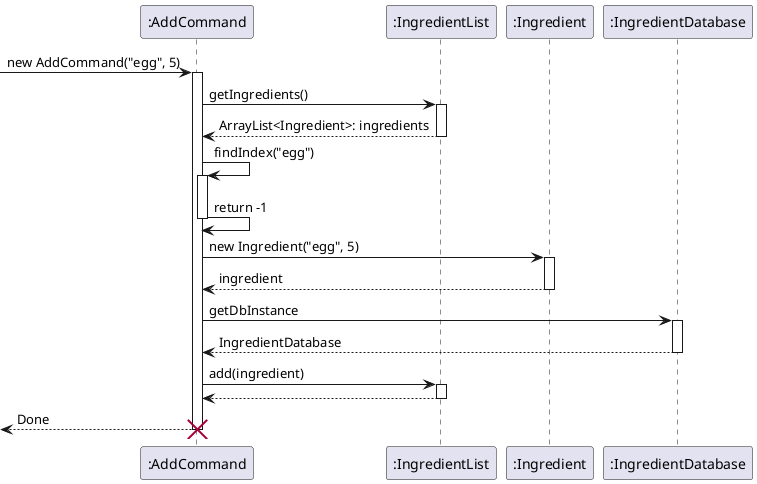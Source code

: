 @startuml
'https://plantuml.com/sequence-diagram

[-> ":AddCommand": new AddCommand("egg", 5)

activate ":AddCommand"

":AddCommand" -> ":IngredientList": getIngredients()
activate ":IngredientList"
":AddCommand" <-- ":IngredientList": ArrayList<Ingredient>: ingredients
deactivate ":IngredientList"

":AddCommand" -> ":AddCommand": findIndex("egg")
activate ":AddCommand"

":AddCommand" -> ":AddCommand": return -1

deactivate ":AddCommand"

":AddCommand" -> ":Ingredient": new Ingredient("egg", 5)
activate ":Ingredient"
":AddCommand" <-- ":Ingredient": ingredient
deactivate ":Ingredient"

":AddCommand" -> ":IngredientDatabase": getDbInstance
activate ":IngredientDatabase"
":AddCommand" <-- ":IngredientDatabase": IngredientDatabase
deactivate ":IngredientDatabase"

":AddCommand" -> ":IngredientList": add(ingredient)
activate ":IngredientList"
":AddCommand" <-- ":IngredientList":
deactivate ":IngredientList"

[<-- ":AddCommand": Done
destroy ":AddCommand"
deactivate ":AddCommand"

@enduml